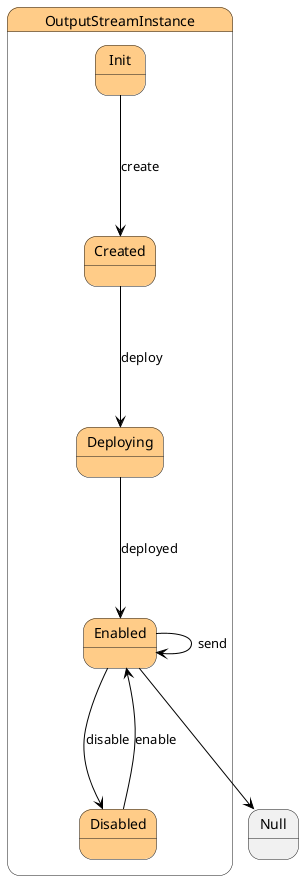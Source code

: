 @startuml



state OutputStreamInstance #ffcc88 {

    state Init #ffcc88 {
    }

    state Created #ffcc88 {
    }

    state Deploying #ffcc88 {
    }

    state Enabled #ffcc88 {
    }

    state Disabled #ffcc88 {
    }




Init -[#black]--> Created : create

Created -[#black]--> Deploying : deploy

Deploying -[#black]--> Enabled : deployed

Enabled -[#black]--> Disabled : disable

Enabled -[#black]--> Enabled : send

Disabled -[#black]--> Enabled : enable

}

 
 Enabled -[#black]--> Null
 

@enduml
